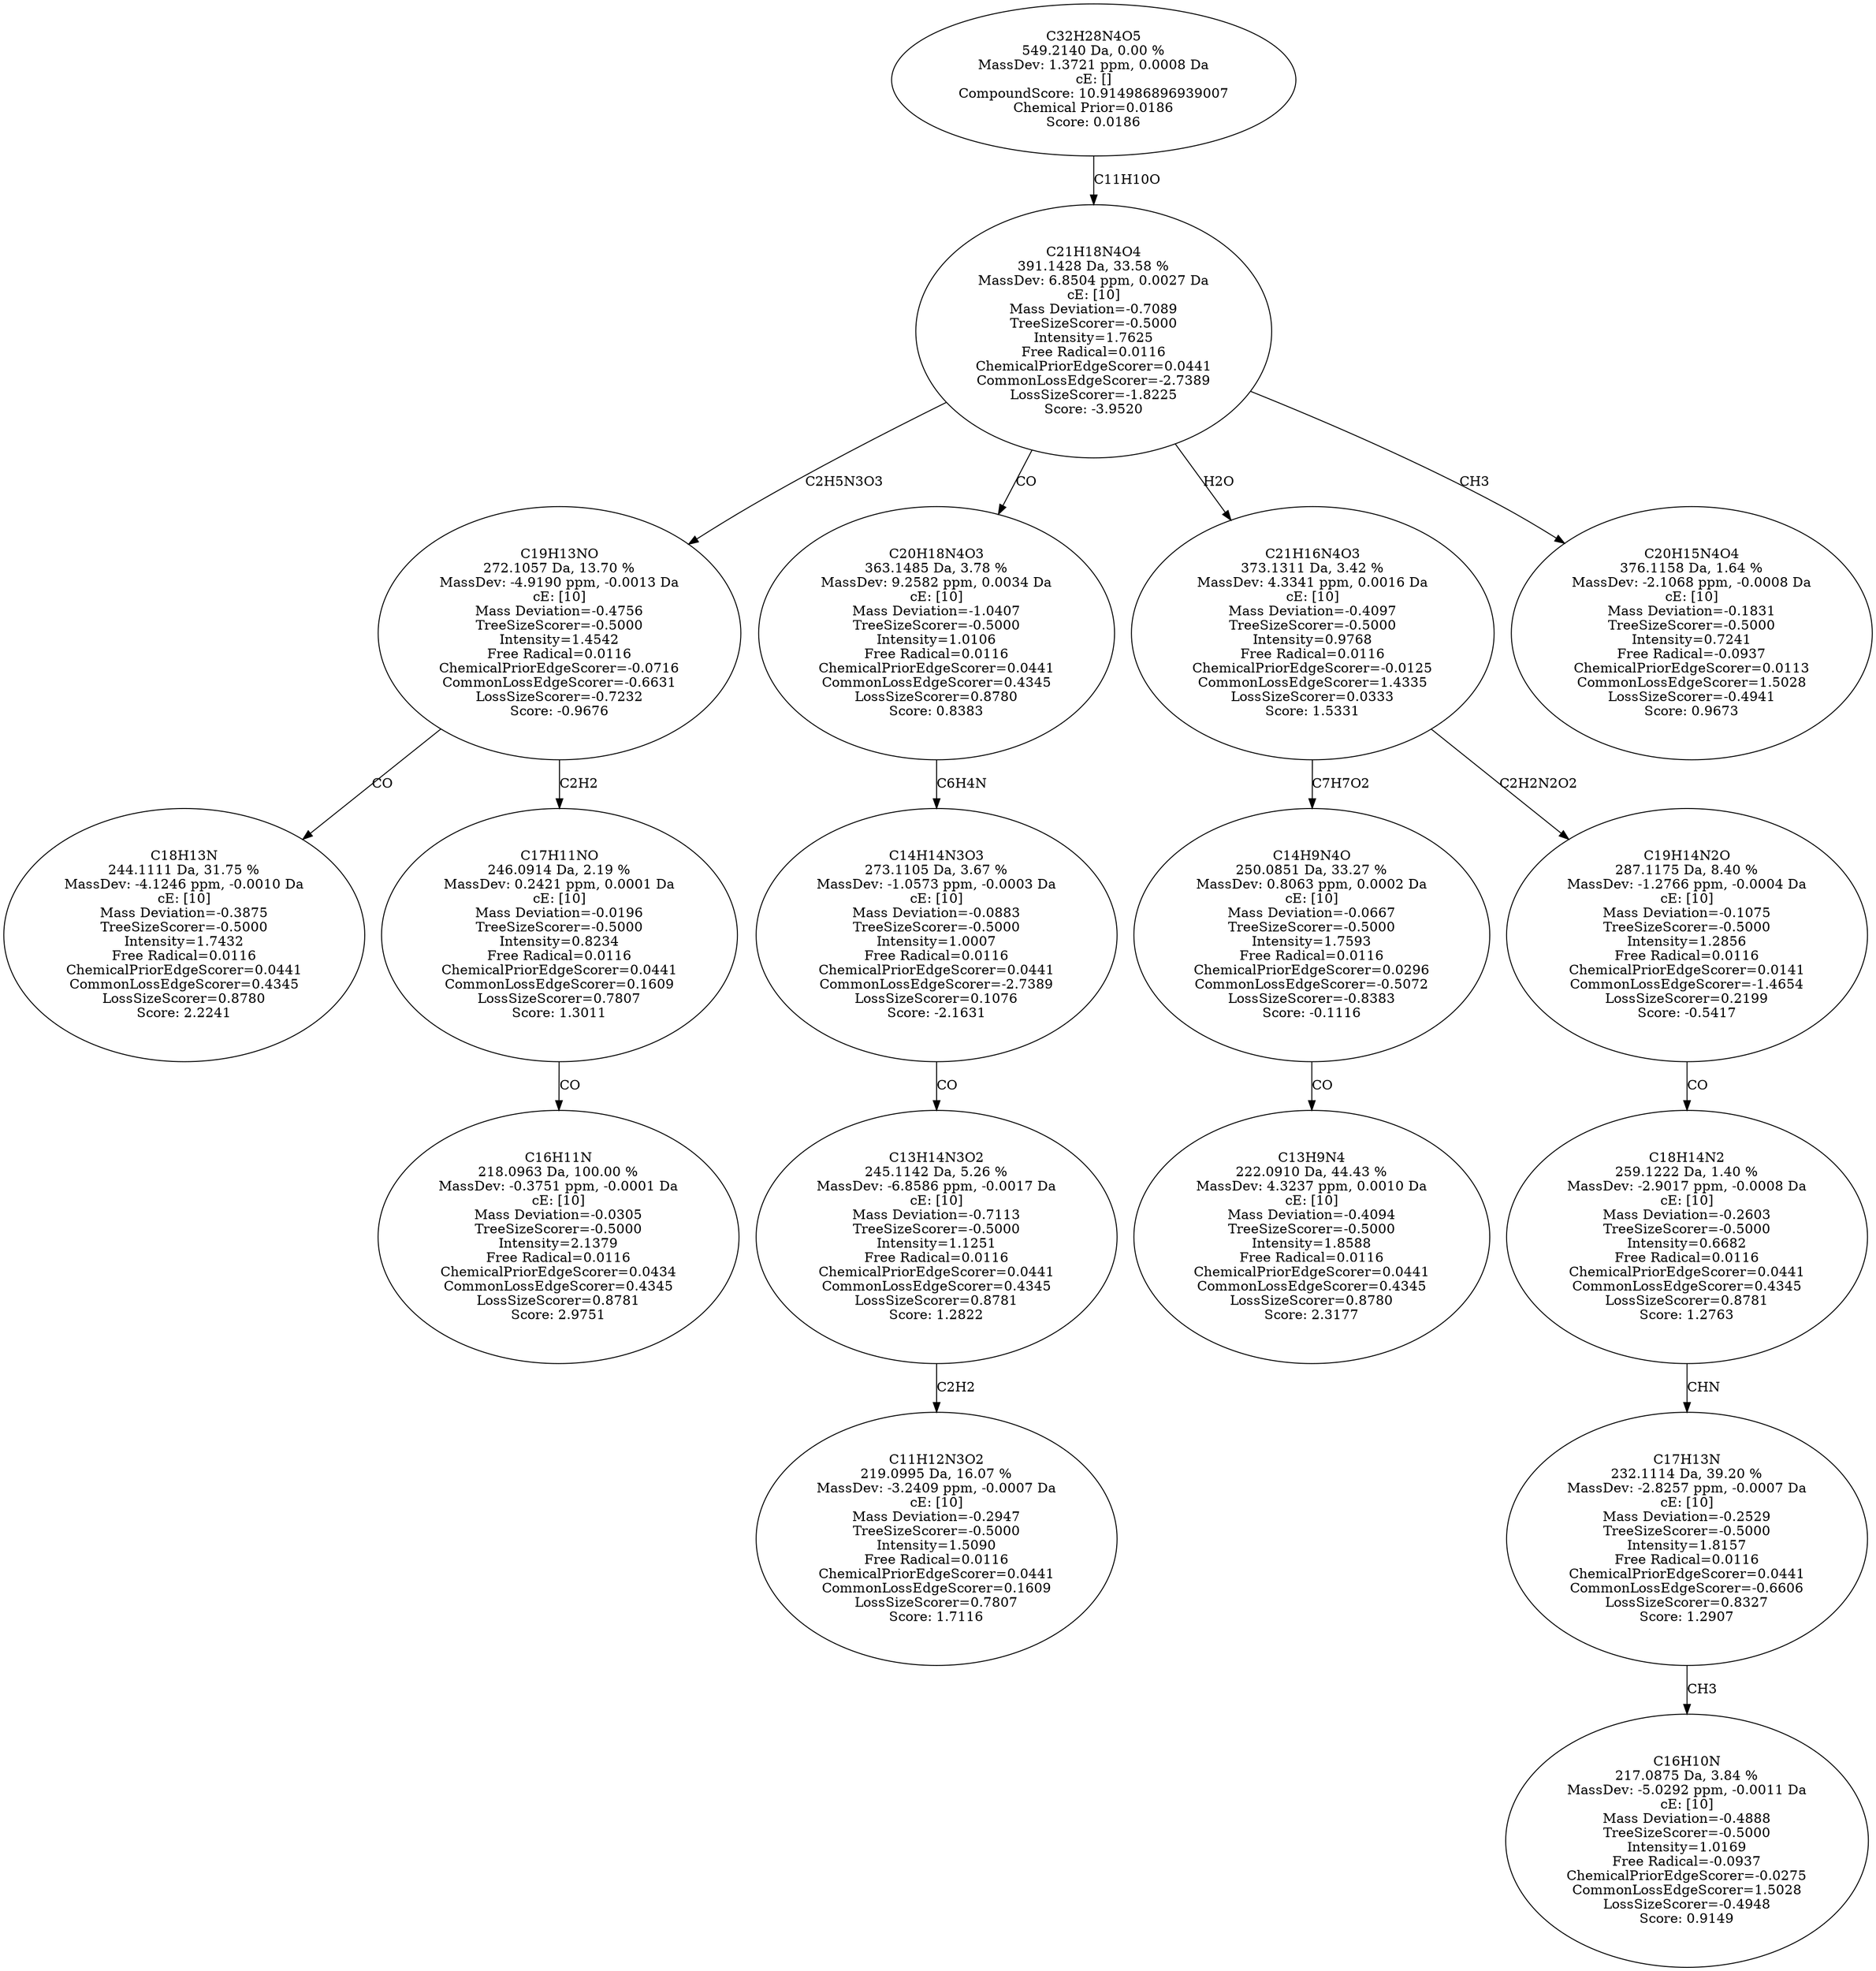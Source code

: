 strict digraph {
v1 [label="C18H13N\n244.1111 Da, 31.75 %\nMassDev: -4.1246 ppm, -0.0010 Da\ncE: [10]\nMass Deviation=-0.3875\nTreeSizeScorer=-0.5000\nIntensity=1.7432\nFree Radical=0.0116\nChemicalPriorEdgeScorer=0.0441\nCommonLossEdgeScorer=0.4345\nLossSizeScorer=0.8780\nScore: 2.2241"];
v2 [label="C16H11N\n218.0963 Da, 100.00 %\nMassDev: -0.3751 ppm, -0.0001 Da\ncE: [10]\nMass Deviation=-0.0305\nTreeSizeScorer=-0.5000\nIntensity=2.1379\nFree Radical=0.0116\nChemicalPriorEdgeScorer=0.0434\nCommonLossEdgeScorer=0.4345\nLossSizeScorer=0.8781\nScore: 2.9751"];
v3 [label="C17H11NO\n246.0914 Da, 2.19 %\nMassDev: 0.2421 ppm, 0.0001 Da\ncE: [10]\nMass Deviation=-0.0196\nTreeSizeScorer=-0.5000\nIntensity=0.8234\nFree Radical=0.0116\nChemicalPriorEdgeScorer=0.0441\nCommonLossEdgeScorer=0.1609\nLossSizeScorer=0.7807\nScore: 1.3011"];
v4 [label="C19H13NO\n272.1057 Da, 13.70 %\nMassDev: -4.9190 ppm, -0.0013 Da\ncE: [10]\nMass Deviation=-0.4756\nTreeSizeScorer=-0.5000\nIntensity=1.4542\nFree Radical=0.0116\nChemicalPriorEdgeScorer=-0.0716\nCommonLossEdgeScorer=-0.6631\nLossSizeScorer=-0.7232\nScore: -0.9676"];
v5 [label="C11H12N3O2\n219.0995 Da, 16.07 %\nMassDev: -3.2409 ppm, -0.0007 Da\ncE: [10]\nMass Deviation=-0.2947\nTreeSizeScorer=-0.5000\nIntensity=1.5090\nFree Radical=0.0116\nChemicalPriorEdgeScorer=0.0441\nCommonLossEdgeScorer=0.1609\nLossSizeScorer=0.7807\nScore: 1.7116"];
v6 [label="C13H14N3O2\n245.1142 Da, 5.26 %\nMassDev: -6.8586 ppm, -0.0017 Da\ncE: [10]\nMass Deviation=-0.7113\nTreeSizeScorer=-0.5000\nIntensity=1.1251\nFree Radical=0.0116\nChemicalPriorEdgeScorer=0.0441\nCommonLossEdgeScorer=0.4345\nLossSizeScorer=0.8781\nScore: 1.2822"];
v7 [label="C14H14N3O3\n273.1105 Da, 3.67 %\nMassDev: -1.0573 ppm, -0.0003 Da\ncE: [10]\nMass Deviation=-0.0883\nTreeSizeScorer=-0.5000\nIntensity=1.0007\nFree Radical=0.0116\nChemicalPriorEdgeScorer=0.0441\nCommonLossEdgeScorer=-2.7389\nLossSizeScorer=0.1076\nScore: -2.1631"];
v8 [label="C20H18N4O3\n363.1485 Da, 3.78 %\nMassDev: 9.2582 ppm, 0.0034 Da\ncE: [10]\nMass Deviation=-1.0407\nTreeSizeScorer=-0.5000\nIntensity=1.0106\nFree Radical=0.0116\nChemicalPriorEdgeScorer=0.0441\nCommonLossEdgeScorer=0.4345\nLossSizeScorer=0.8780\nScore: 0.8383"];
v9 [label="C13H9N4\n222.0910 Da, 44.43 %\nMassDev: 4.3237 ppm, 0.0010 Da\ncE: [10]\nMass Deviation=-0.4094\nTreeSizeScorer=-0.5000\nIntensity=1.8588\nFree Radical=0.0116\nChemicalPriorEdgeScorer=0.0441\nCommonLossEdgeScorer=0.4345\nLossSizeScorer=0.8780\nScore: 2.3177"];
v10 [label="C14H9N4O\n250.0851 Da, 33.27 %\nMassDev: 0.8063 ppm, 0.0002 Da\ncE: [10]\nMass Deviation=-0.0667\nTreeSizeScorer=-0.5000\nIntensity=1.7593\nFree Radical=0.0116\nChemicalPriorEdgeScorer=0.0296\nCommonLossEdgeScorer=-0.5072\nLossSizeScorer=-0.8383\nScore: -0.1116"];
v11 [label="C16H10N\n217.0875 Da, 3.84 %\nMassDev: -5.0292 ppm, -0.0011 Da\ncE: [10]\nMass Deviation=-0.4888\nTreeSizeScorer=-0.5000\nIntensity=1.0169\nFree Radical=-0.0937\nChemicalPriorEdgeScorer=-0.0275\nCommonLossEdgeScorer=1.5028\nLossSizeScorer=-0.4948\nScore: 0.9149"];
v12 [label="C17H13N\n232.1114 Da, 39.20 %\nMassDev: -2.8257 ppm, -0.0007 Da\ncE: [10]\nMass Deviation=-0.2529\nTreeSizeScorer=-0.5000\nIntensity=1.8157\nFree Radical=0.0116\nChemicalPriorEdgeScorer=0.0441\nCommonLossEdgeScorer=-0.6606\nLossSizeScorer=0.8327\nScore: 1.2907"];
v13 [label="C18H14N2\n259.1222 Da, 1.40 %\nMassDev: -2.9017 ppm, -0.0008 Da\ncE: [10]\nMass Deviation=-0.2603\nTreeSizeScorer=-0.5000\nIntensity=0.6682\nFree Radical=0.0116\nChemicalPriorEdgeScorer=0.0441\nCommonLossEdgeScorer=0.4345\nLossSizeScorer=0.8781\nScore: 1.2763"];
v14 [label="C19H14N2O\n287.1175 Da, 8.40 %\nMassDev: -1.2766 ppm, -0.0004 Da\ncE: [10]\nMass Deviation=-0.1075\nTreeSizeScorer=-0.5000\nIntensity=1.2856\nFree Radical=0.0116\nChemicalPriorEdgeScorer=0.0141\nCommonLossEdgeScorer=-1.4654\nLossSizeScorer=0.2199\nScore: -0.5417"];
v15 [label="C21H16N4O3\n373.1311 Da, 3.42 %\nMassDev: 4.3341 ppm, 0.0016 Da\ncE: [10]\nMass Deviation=-0.4097\nTreeSizeScorer=-0.5000\nIntensity=0.9768\nFree Radical=0.0116\nChemicalPriorEdgeScorer=-0.0125\nCommonLossEdgeScorer=1.4335\nLossSizeScorer=0.0333\nScore: 1.5331"];
v16 [label="C20H15N4O4\n376.1158 Da, 1.64 %\nMassDev: -2.1068 ppm, -0.0008 Da\ncE: [10]\nMass Deviation=-0.1831\nTreeSizeScorer=-0.5000\nIntensity=0.7241\nFree Radical=-0.0937\nChemicalPriorEdgeScorer=0.0113\nCommonLossEdgeScorer=1.5028\nLossSizeScorer=-0.4941\nScore: 0.9673"];
v17 [label="C21H18N4O4\n391.1428 Da, 33.58 %\nMassDev: 6.8504 ppm, 0.0027 Da\ncE: [10]\nMass Deviation=-0.7089\nTreeSizeScorer=-0.5000\nIntensity=1.7625\nFree Radical=0.0116\nChemicalPriorEdgeScorer=0.0441\nCommonLossEdgeScorer=-2.7389\nLossSizeScorer=-1.8225\nScore: -3.9520"];
v18 [label="C32H28N4O5\n549.2140 Da, 0.00 %\nMassDev: 1.3721 ppm, 0.0008 Da\ncE: []\nCompoundScore: 10.914986896939007\nChemical Prior=0.0186\nScore: 0.0186"];
v4 -> v1 [label="CO"];
v3 -> v2 [label="CO"];
v4 -> v3 [label="C2H2"];
v17 -> v4 [label="C2H5N3O3"];
v6 -> v5 [label="C2H2"];
v7 -> v6 [label="CO"];
v8 -> v7 [label="C6H4N"];
v17 -> v8 [label="CO"];
v10 -> v9 [label="CO"];
v15 -> v10 [label="C7H7O2"];
v12 -> v11 [label="CH3"];
v13 -> v12 [label="CHN"];
v14 -> v13 [label="CO"];
v15 -> v14 [label="C2H2N2O2"];
v17 -> v15 [label="H2O"];
v17 -> v16 [label="CH3"];
v18 -> v17 [label="C11H10O"];
}